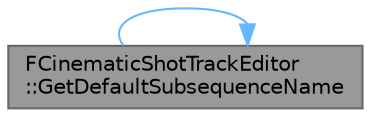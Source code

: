 digraph "FCinematicShotTrackEditor::GetDefaultSubsequenceName"
{
 // INTERACTIVE_SVG=YES
 // LATEX_PDF_SIZE
  bgcolor="transparent";
  edge [fontname=Helvetica,fontsize=10,labelfontname=Helvetica,labelfontsize=10];
  node [fontname=Helvetica,fontsize=10,shape=box,height=0.2,width=0.4];
  rankdir="LR";
  Node1 [id="Node000001",label="FCinematicShotTrackEditor\l::GetDefaultSubsequenceName",height=0.2,width=0.4,color="gray40", fillcolor="grey60", style="filled", fontcolor="black",tooltip="Get the default sub sequence name."];
  Node1 -> Node1 [id="edge1_Node000001_Node000001",color="steelblue1",style="solid",tooltip=" "];
}
